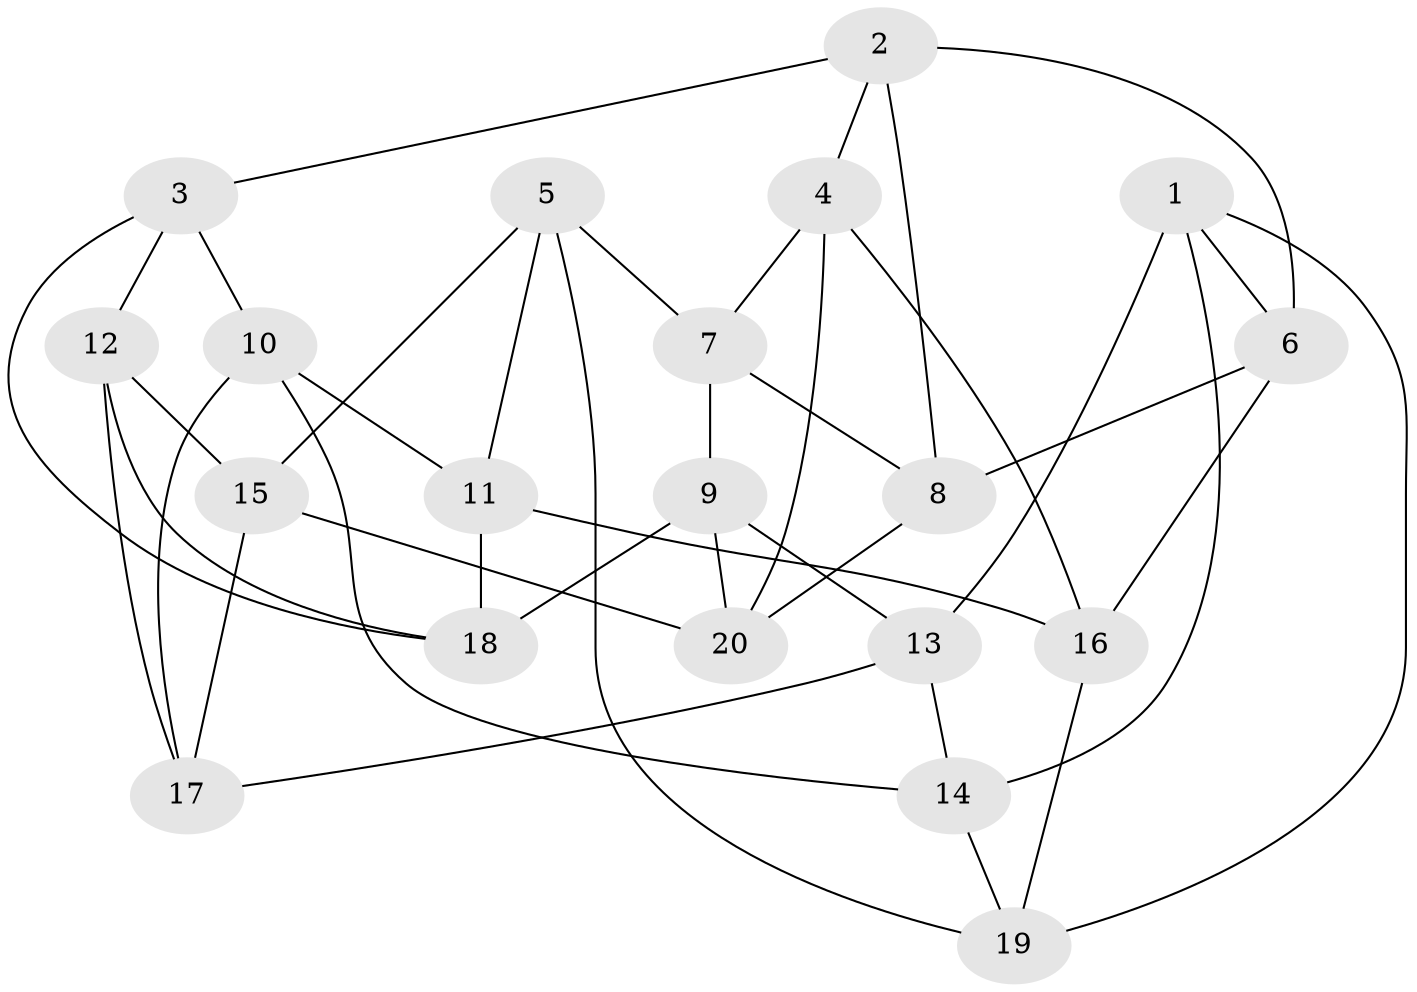 // Generated by graph-tools (version 1.1) at 2025/46/02/15/25 05:46:28]
// undirected, 20 vertices, 40 edges
graph export_dot {
graph [start="1"]
  node [color=gray90,style=filled];
  1;
  2;
  3;
  4;
  5;
  6;
  7;
  8;
  9;
  10;
  11;
  12;
  13;
  14;
  15;
  16;
  17;
  18;
  19;
  20;
  1 -- 6;
  1 -- 13;
  1 -- 14;
  1 -- 19;
  2 -- 8;
  2 -- 6;
  2 -- 4;
  2 -- 3;
  3 -- 12;
  3 -- 18;
  3 -- 10;
  4 -- 7;
  4 -- 20;
  4 -- 16;
  5 -- 7;
  5 -- 19;
  5 -- 11;
  5 -- 15;
  6 -- 8;
  6 -- 16;
  7 -- 8;
  7 -- 9;
  8 -- 20;
  9 -- 18;
  9 -- 20;
  9 -- 13;
  10 -- 17;
  10 -- 14;
  10 -- 11;
  11 -- 18;
  11 -- 16;
  12 -- 15;
  12 -- 17;
  12 -- 18;
  13 -- 17;
  13 -- 14;
  14 -- 19;
  15 -- 17;
  15 -- 20;
  16 -- 19;
}
